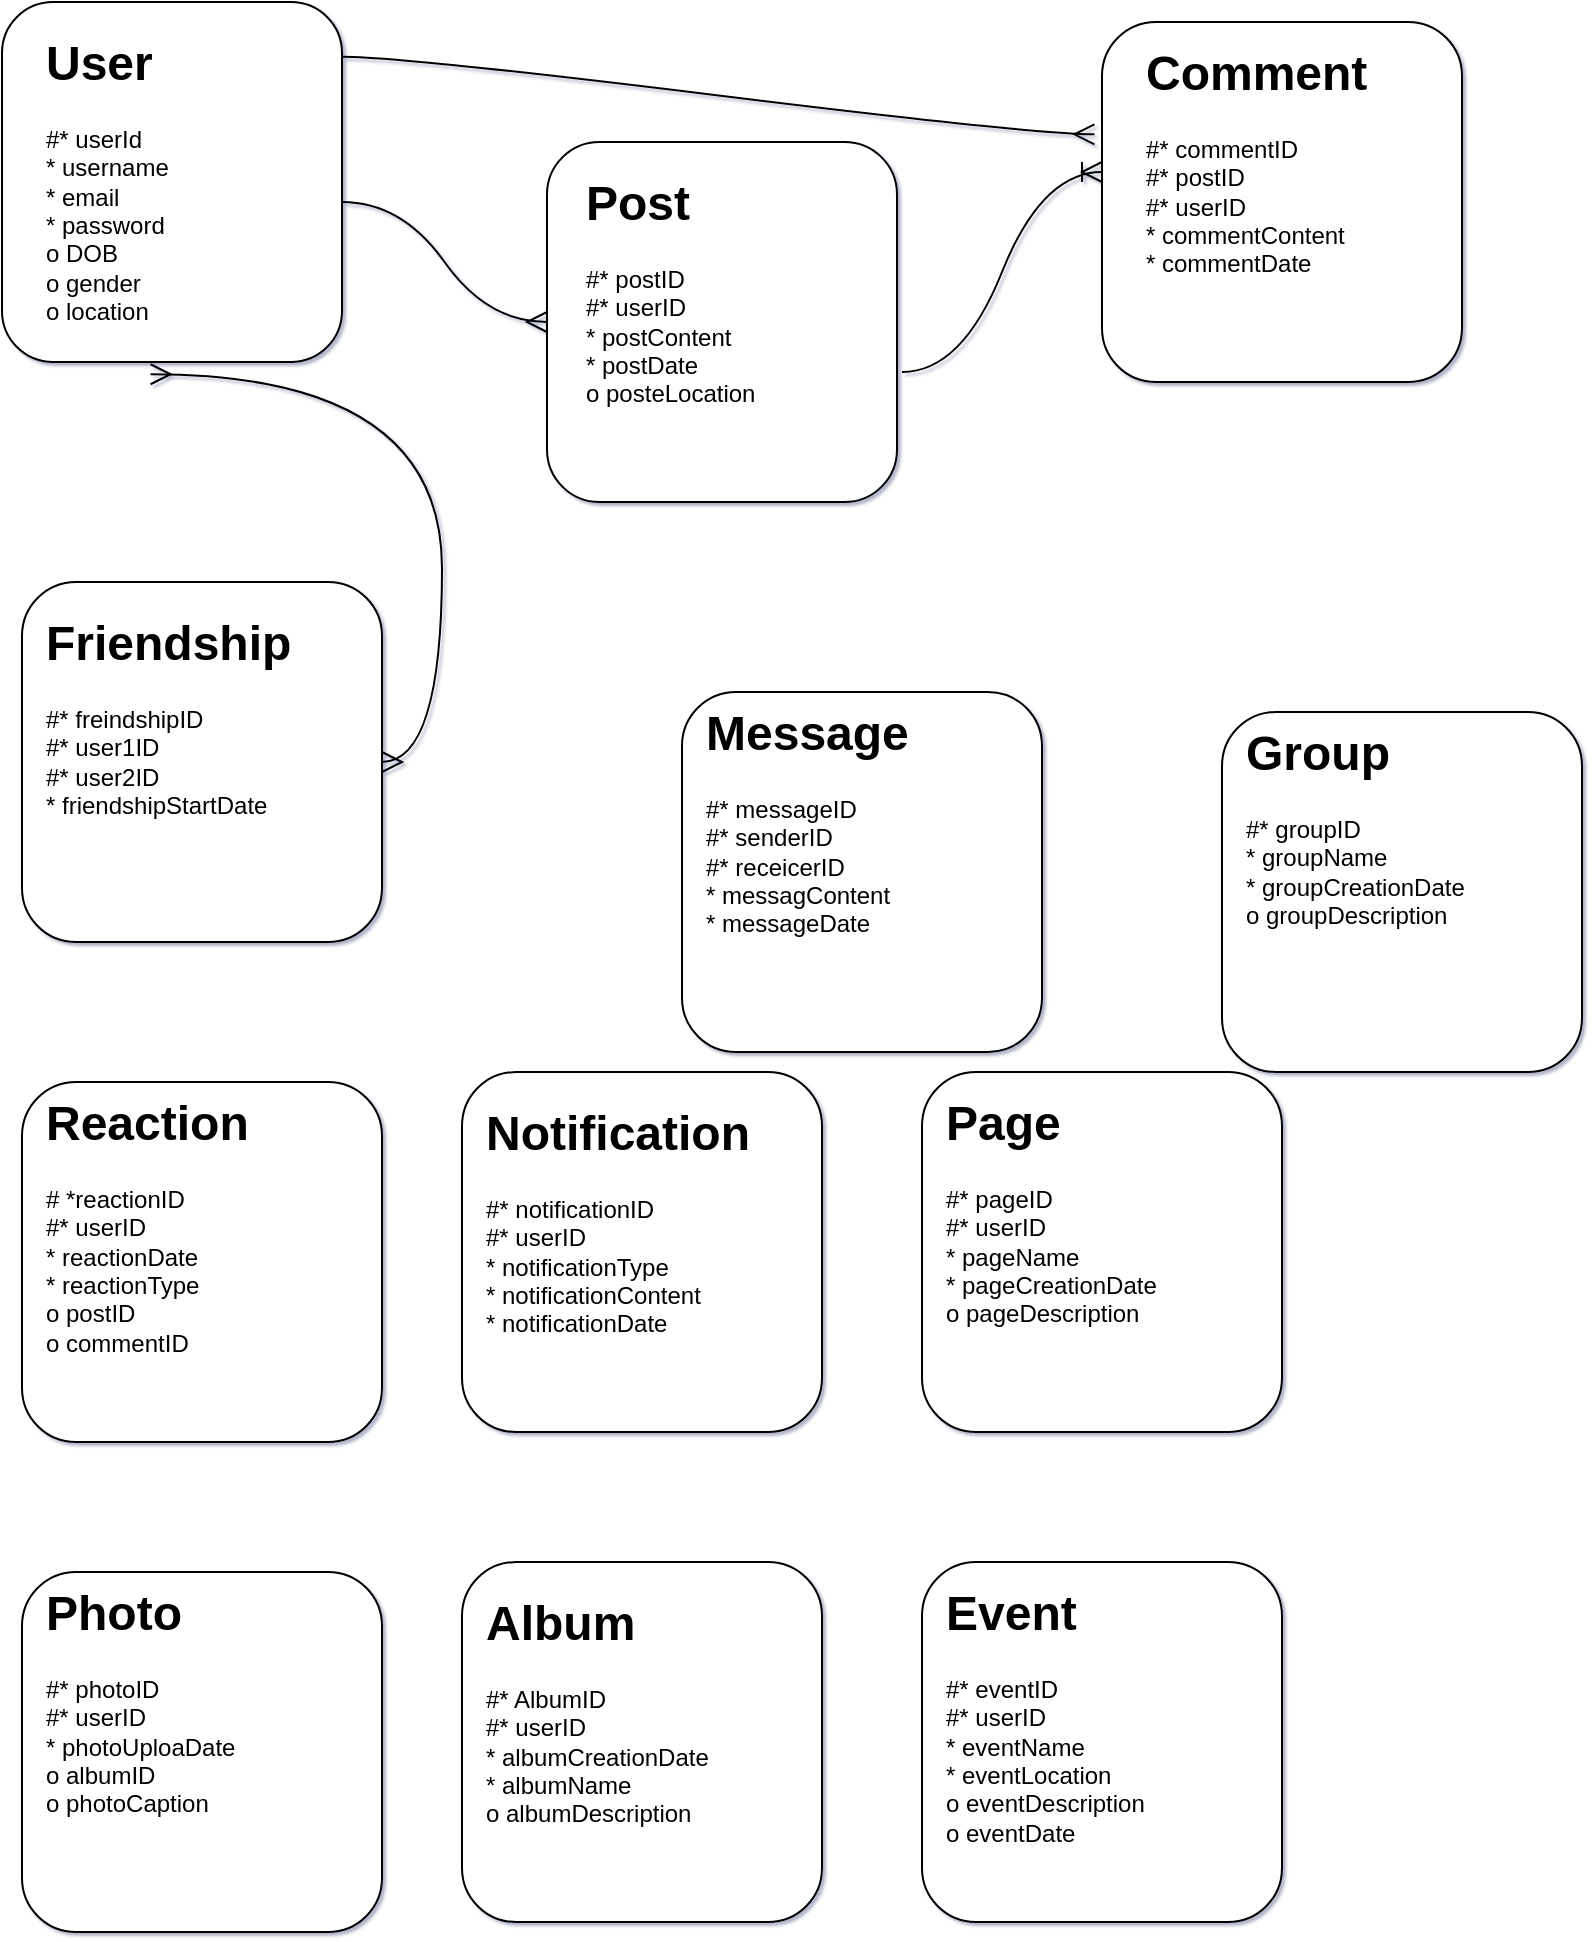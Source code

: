 <mxfile version="24.0.4" type="github">
  <diagram id="R2lEEEUBdFMjLlhIrx00" name="Page-1">
    <mxGraphModel dx="1500" dy="867" grid="1" gridSize="10" guides="1" tooltips="1" connect="1" arrows="1" fold="1" page="1" pageScale="1" pageWidth="850" pageHeight="1100" math="1" shadow="1" extFonts="Permanent Marker^https://fonts.googleapis.com/css?family=Permanent+Marker">
      <root>
        <mxCell id="0" />
        <mxCell id="1" parent="0" />
        <mxCell id="QlMjqYbcZZbXOqAkl8SX-15" value="" style="rounded=1;whiteSpace=wrap;html=1;" vertex="1" parent="1">
          <mxGeometry x="20" y="10" width="170" height="180" as="geometry" />
        </mxCell>
        <mxCell id="QlMjqYbcZZbXOqAkl8SX-18" value="&lt;h1 style=&quot;margin-top: 0px;&quot;&gt;User&lt;/h1&gt;&lt;h1 style=&quot;margin-top: 0px;&quot;&gt;&lt;div style=&quot;font-size: 12px; font-weight: 400;&quot;&gt;#* userId&lt;/div&gt;&lt;div style=&quot;font-size: 12px; font-weight: 400;&quot;&gt;* username&lt;/div&gt;&lt;div style=&quot;font-size: 12px; font-weight: 400;&quot;&gt;* email&lt;/div&gt;&lt;div style=&quot;font-size: 12px; font-weight: 400;&quot;&gt;* password&lt;/div&gt;&lt;div style=&quot;font-size: 12px; font-weight: 400;&quot;&gt;o DOB&lt;/div&gt;&lt;div style=&quot;font-size: 12px; font-weight: 400;&quot;&gt;o gender&lt;/div&gt;&lt;div style=&quot;font-size: 12px; font-weight: 400;&quot;&gt;o location&lt;/div&gt;&lt;/h1&gt;" style="text;html=1;whiteSpace=wrap;overflow=hidden;rounded=0;" vertex="1" parent="1">
          <mxGeometry x="40" y="20" width="100" height="160" as="geometry" />
        </mxCell>
        <mxCell id="QlMjqYbcZZbXOqAkl8SX-20" value="" style="rounded=1;whiteSpace=wrap;html=1;" vertex="1" parent="1">
          <mxGeometry x="292.5" y="80" width="175" height="180" as="geometry" />
        </mxCell>
        <mxCell id="QlMjqYbcZZbXOqAkl8SX-21" value="&lt;h1 style=&quot;margin-top: 0px;&quot;&gt;Post&lt;/h1&gt;&lt;div&gt;#* postID&lt;/div&gt;&lt;div&gt;#* userID&lt;/div&gt;&lt;div&gt;* postContent&lt;/div&gt;&lt;div&gt;* postDate&lt;/div&gt;&lt;div&gt;o posteLocation&lt;/div&gt;" style="text;html=1;whiteSpace=wrap;overflow=hidden;rounded=0;" vertex="1" parent="1">
          <mxGeometry x="310" y="90" width="100" height="170" as="geometry" />
        </mxCell>
        <mxCell id="QlMjqYbcZZbXOqAkl8SX-22" value="" style="rounded=1;whiteSpace=wrap;html=1;" vertex="1" parent="1">
          <mxGeometry x="570" y="20" width="180" height="180" as="geometry" />
        </mxCell>
        <mxCell id="QlMjqYbcZZbXOqAkl8SX-23" value="&lt;h1 style=&quot;margin-top: 0px;&quot;&gt;Comment&lt;/h1&gt;&lt;div&gt;#* commentID&lt;/div&gt;&lt;div&gt;#* postID&lt;/div&gt;&lt;div&gt;#* userID&lt;/div&gt;&lt;div&gt;* commentContent&lt;/div&gt;&lt;div&gt;* commentDate&lt;/div&gt;&lt;div&gt;&lt;br&gt;&lt;/div&gt;" style="text;html=1;whiteSpace=wrap;overflow=hidden;rounded=0;" vertex="1" parent="1">
          <mxGeometry x="590" y="25" width="130" height="170" as="geometry" />
        </mxCell>
        <mxCell id="QlMjqYbcZZbXOqAkl8SX-24" value="" style="rounded=1;whiteSpace=wrap;html=1;" vertex="1" parent="1">
          <mxGeometry x="30" y="300" width="180" height="180" as="geometry" />
        </mxCell>
        <mxCell id="QlMjqYbcZZbXOqAkl8SX-25" value="&lt;h1 style=&quot;margin-top: 0px;&quot;&gt;Friendship&lt;/h1&gt;&lt;div&gt;#* freindshipID&lt;/div&gt;&lt;div&gt;#* user1ID&lt;/div&gt;&lt;div&gt;#* user2ID&lt;/div&gt;&lt;div&gt;* friendshipStartDate&lt;/div&gt;&lt;div&gt;&lt;br&gt;&lt;/div&gt;&lt;div&gt;&lt;br&gt;&lt;/div&gt;" style="text;html=1;whiteSpace=wrap;overflow=hidden;rounded=0;" vertex="1" parent="1">
          <mxGeometry x="40" y="310" width="140" height="160" as="geometry" />
        </mxCell>
        <mxCell id="QlMjqYbcZZbXOqAkl8SX-26" value="" style="rounded=1;whiteSpace=wrap;html=1;" vertex="1" parent="1">
          <mxGeometry x="360" y="355" width="180" height="180" as="geometry" />
        </mxCell>
        <mxCell id="QlMjqYbcZZbXOqAkl8SX-27" value="&lt;h1 style=&quot;margin-top: 0px;&quot;&gt;Message&lt;/h1&gt;&lt;div&gt;#* messageID&lt;/div&gt;&lt;div&gt;#* senderID&lt;/div&gt;&lt;div&gt;#* receicerID&lt;/div&gt;&lt;div&gt;* messagContent&lt;/div&gt;&lt;div&gt;* messageDate&lt;/div&gt;&lt;div&gt;&lt;br&gt;&lt;/div&gt;&lt;div&gt;&lt;br&gt;&lt;/div&gt;" style="text;html=1;whiteSpace=wrap;overflow=hidden;rounded=0;" vertex="1" parent="1">
          <mxGeometry x="370" y="355" width="160" height="170" as="geometry" />
        </mxCell>
        <mxCell id="QlMjqYbcZZbXOqAkl8SX-30" value="" style="rounded=1;whiteSpace=wrap;html=1;" vertex="1" parent="1">
          <mxGeometry x="630" y="365" width="180" height="180" as="geometry" />
        </mxCell>
        <mxCell id="QlMjqYbcZZbXOqAkl8SX-31" value="&lt;h1 style=&quot;margin-top: 0px;&quot;&gt;Group&lt;/h1&gt;&lt;div&gt;#* groupID&lt;/div&gt;&lt;div&gt;* groupName&lt;/div&gt;&lt;div&gt;* groupCreationDate&lt;br&gt;&lt;/div&gt;&lt;div&gt;o groupDescription&lt;/div&gt;&lt;div&gt;&lt;br&gt;&lt;/div&gt;&lt;div&gt;&lt;br&gt;&lt;/div&gt;&lt;div&gt;&lt;br&gt;&lt;/div&gt;" style="text;html=1;whiteSpace=wrap;overflow=hidden;rounded=0;" vertex="1" parent="1">
          <mxGeometry x="640" y="365" width="160" height="170" as="geometry" />
        </mxCell>
        <mxCell id="QlMjqYbcZZbXOqAkl8SX-34" value="" style="rounded=1;whiteSpace=wrap;html=1;" vertex="1" parent="1">
          <mxGeometry x="250" y="545" width="180" height="180" as="geometry" />
        </mxCell>
        <mxCell id="QlMjqYbcZZbXOqAkl8SX-35" value="&lt;h1 style=&quot;margin-top: 0px;&quot;&gt;Notification&lt;/h1&gt;&lt;div&gt;#* notificationID&lt;/div&gt;&lt;div&gt;#* userID&lt;/div&gt;&lt;div&gt;* notificationType&lt;/div&gt;&lt;div&gt;* notificationContent&lt;/div&gt;&lt;div&gt;* notificationDate&lt;/div&gt;&lt;div&gt;&lt;br&gt;&lt;/div&gt;&lt;div&gt;&lt;br&gt;&lt;/div&gt;" style="text;html=1;whiteSpace=wrap;overflow=hidden;rounded=0;" vertex="1" parent="1">
          <mxGeometry x="260" y="555" width="160" height="170" as="geometry" />
        </mxCell>
        <mxCell id="QlMjqYbcZZbXOqAkl8SX-36" value="" style="rounded=1;whiteSpace=wrap;html=1;" vertex="1" parent="1">
          <mxGeometry x="30" y="550" width="180" height="180" as="geometry" />
        </mxCell>
        <mxCell id="QlMjqYbcZZbXOqAkl8SX-37" value="&lt;h1 style=&quot;margin-top: 0px;&quot;&gt;Reaction&lt;/h1&gt;&lt;div&gt;# *reactionID&lt;/div&gt;&lt;div&gt;#* userID&lt;/div&gt;&lt;div&gt;&lt;div&gt;* reactionDate&lt;/div&gt;&lt;div&gt;* reactionType&lt;/div&gt;&lt;/div&gt;&lt;div&gt;o postID&lt;/div&gt;&lt;div&gt;o commentID&lt;/div&gt;&lt;div&gt;&lt;br&gt;&lt;/div&gt;&lt;div&gt;&lt;br&gt;&lt;/div&gt;&lt;div&gt;&lt;br&gt;&lt;/div&gt;" style="text;html=1;whiteSpace=wrap;overflow=hidden;rounded=0;" vertex="1" parent="1">
          <mxGeometry x="40" y="550" width="160" height="170" as="geometry" />
        </mxCell>
        <mxCell id="QlMjqYbcZZbXOqAkl8SX-38" value="" style="rounded=1;whiteSpace=wrap;html=1;" vertex="1" parent="1">
          <mxGeometry x="480" y="545" width="180" height="180" as="geometry" />
        </mxCell>
        <mxCell id="QlMjqYbcZZbXOqAkl8SX-39" value="&lt;h1 style=&quot;margin-top: 0px;&quot;&gt;Page&lt;/h1&gt;&lt;div&gt;#* pageID&lt;/div&gt;&lt;div&gt;#* userID&lt;/div&gt;&lt;div&gt;* pageName&lt;/div&gt;&lt;div&gt;* pageCreationDate&lt;br&gt;&lt;/div&gt;&lt;div&gt;o pageDescription&lt;/div&gt;&lt;div&gt;&lt;br&gt;&lt;/div&gt;&lt;div&gt;&lt;br&gt;&lt;/div&gt;&lt;div&gt;&lt;br&gt;&lt;/div&gt;" style="text;html=1;whiteSpace=wrap;overflow=hidden;rounded=0;" vertex="1" parent="1">
          <mxGeometry x="490" y="550" width="160" height="170" as="geometry" />
        </mxCell>
        <mxCell id="QlMjqYbcZZbXOqAkl8SX-40" value="" style="rounded=1;whiteSpace=wrap;html=1;" vertex="1" parent="1">
          <mxGeometry x="30" y="795" width="180" height="180" as="geometry" />
        </mxCell>
        <mxCell id="QlMjqYbcZZbXOqAkl8SX-41" value="&lt;h1 style=&quot;margin-top: 0px;&quot;&gt;Photo&lt;/h1&gt;&lt;div&gt;#* photoID&lt;/div&gt;&lt;div&gt;#* userID&lt;/div&gt;&lt;div&gt;* photoUploaDate&lt;br&gt;&lt;/div&gt;&lt;div&gt;o albumID&lt;/div&gt;&lt;div&gt;o photoCaption&lt;/div&gt;&lt;div&gt;&lt;br&gt;&lt;/div&gt;&lt;div&gt;&lt;br&gt;&lt;/div&gt;&lt;div&gt;&lt;br&gt;&lt;/div&gt;" style="text;html=1;whiteSpace=wrap;overflow=hidden;rounded=0;" vertex="1" parent="1">
          <mxGeometry x="40" y="795" width="160" height="170" as="geometry" />
        </mxCell>
        <mxCell id="QlMjqYbcZZbXOqAkl8SX-42" value="" style="rounded=1;whiteSpace=wrap;html=1;" vertex="1" parent="1">
          <mxGeometry x="250" y="790" width="180" height="180" as="geometry" />
        </mxCell>
        <mxCell id="QlMjqYbcZZbXOqAkl8SX-43" value="&lt;h1 style=&quot;margin-top: 0px;&quot;&gt;Album&lt;/h1&gt;&lt;div&gt;#* AlbumID&lt;/div&gt;&lt;div&gt;#* userID&lt;/div&gt;&lt;div&gt;* albumCreationDate&lt;br&gt;&lt;/div&gt;&lt;div&gt;* albumName&lt;/div&gt;&lt;div&gt;o albumDescription&lt;/div&gt;&lt;div&gt;&lt;br&gt;&lt;/div&gt;&lt;div&gt;&lt;br&gt;&lt;/div&gt;" style="text;html=1;whiteSpace=wrap;overflow=hidden;rounded=0;" vertex="1" parent="1">
          <mxGeometry x="260" y="800" width="160" height="170" as="geometry" />
        </mxCell>
        <mxCell id="QlMjqYbcZZbXOqAkl8SX-44" value="" style="rounded=1;whiteSpace=wrap;html=1;" vertex="1" parent="1">
          <mxGeometry x="480" y="790" width="180" height="180" as="geometry" />
        </mxCell>
        <mxCell id="QlMjqYbcZZbXOqAkl8SX-45" value="&lt;h1 style=&quot;margin-top: 0px;&quot;&gt;Event&lt;/h1&gt;&lt;div&gt;#* eventID&lt;/div&gt;&lt;div&gt;#* userID&lt;/div&gt;&lt;div&gt;* eventName&lt;/div&gt;&lt;div&gt;* eventLocation&lt;br&gt;&lt;/div&gt;&lt;div&gt;o eventDescription&lt;/div&gt;&lt;div&gt;o eventDate&lt;/div&gt;&lt;div&gt;&lt;br&gt;&lt;/div&gt;&lt;div&gt;&lt;br&gt;&lt;/div&gt;" style="text;html=1;whiteSpace=wrap;overflow=hidden;rounded=0;" vertex="1" parent="1">
          <mxGeometry x="490" y="795" width="160" height="170" as="geometry" />
        </mxCell>
        <mxCell id="QlMjqYbcZZbXOqAkl8SX-47" value="" style="edgeStyle=entityRelationEdgeStyle;fontSize=12;html=1;endArrow=ERmany;rounded=0;startSize=8;endSize=8;curved=1;entryX=0;entryY=0.5;entryDx=0;entryDy=0;" edge="1" parent="1" target="QlMjqYbcZZbXOqAkl8SX-20">
          <mxGeometry width="100" height="100" relative="1" as="geometry">
            <mxPoint x="190" y="110" as="sourcePoint" />
            <mxPoint x="290" y="10" as="targetPoint" />
          </mxGeometry>
        </mxCell>
        <mxCell id="QlMjqYbcZZbXOqAkl8SX-48" value="" style="edgeStyle=entityRelationEdgeStyle;fontSize=12;html=1;endArrow=ERmany;rounded=0;startSize=8;endSize=8;curved=1;entryX=-0.021;entryY=0.312;entryDx=0;entryDy=0;entryPerimeter=0;exitX=1.002;exitY=0.152;exitDx=0;exitDy=0;exitPerimeter=0;" edge="1" parent="1" source="QlMjqYbcZZbXOqAkl8SX-15" target="QlMjqYbcZZbXOqAkl8SX-22">
          <mxGeometry width="100" height="100" relative="1" as="geometry">
            <mxPoint x="200" y="58.08" as="sourcePoint" />
            <mxPoint x="579.64" y="40.0" as="targetPoint" />
            <Array as="points">
              <mxPoint x="200" y="70" />
              <mxPoint x="190" y="70" />
              <mxPoint x="416.14" y="-90.58" />
              <mxPoint x="390" y="20" />
              <mxPoint x="390" y="20" />
              <mxPoint x="398.64" y="-40.58" />
              <mxPoint x="418.64" y="-70.58" />
              <mxPoint x="418.64" y="-30.58" />
              <mxPoint x="416.14" y="-120.58" />
            </Array>
          </mxGeometry>
        </mxCell>
        <mxCell id="QlMjqYbcZZbXOqAkl8SX-50" style="edgeStyle=none;curved=1;rounded=0;orthogonalLoop=1;jettySize=auto;html=1;exitX=1;exitY=0.25;exitDx=0;exitDy=0;fontSize=12;startSize=8;endSize=8;" edge="1" parent="1" source="QlMjqYbcZZbXOqAkl8SX-20" target="QlMjqYbcZZbXOqAkl8SX-20">
          <mxGeometry relative="1" as="geometry" />
        </mxCell>
        <mxCell id="QlMjqYbcZZbXOqAkl8SX-54" value="" style="edgeStyle=entityRelationEdgeStyle;fontSize=12;html=1;endArrow=ERoneToMany;rounded=0;startSize=8;endSize=8;curved=1;" edge="1" parent="1">
          <mxGeometry width="100" height="100" relative="1" as="geometry">
            <mxPoint x="470" y="195" as="sourcePoint" />
            <mxPoint x="570" y="95" as="targetPoint" />
          </mxGeometry>
        </mxCell>
        <mxCell id="QlMjqYbcZZbXOqAkl8SX-55" value="" style="edgeStyle=entityRelationEdgeStyle;fontSize=12;html=1;endArrow=ERmany;startArrow=ERmany;rounded=0;startSize=8;endSize=8;curved=1;exitX=0.437;exitY=1.034;exitDx=0;exitDy=0;exitPerimeter=0;" edge="1" parent="1" source="QlMjqYbcZZbXOqAkl8SX-15" target="QlMjqYbcZZbXOqAkl8SX-24">
          <mxGeometry width="100" height="100" relative="1" as="geometry">
            <mxPoint x="269.92" y="180" as="sourcePoint" />
            <mxPoint x="200.0" y="330" as="targetPoint" />
            <Array as="points">
              <mxPoint x="259.92" y="325" />
              <mxPoint x="210" y="280" />
              <mxPoint x="319.92" y="335" />
            </Array>
          </mxGeometry>
        </mxCell>
      </root>
    </mxGraphModel>
  </diagram>
</mxfile>

